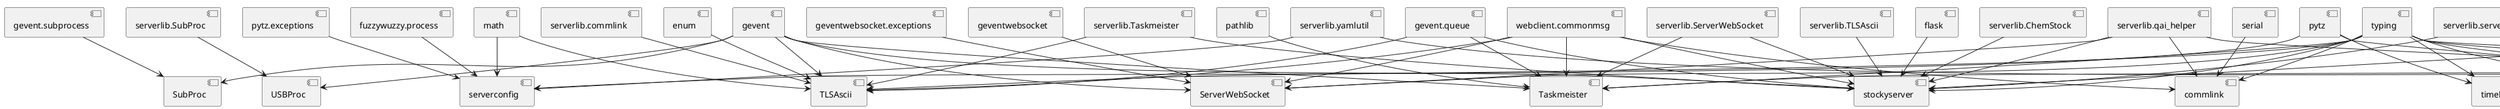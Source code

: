 @startuml
component [ChemStock] as ChemStock
component [LocChangeLib] as LocChangeLib
component [ServerWebSocket] as ServerWebSocket
component [SubProc] as SubProc
component [TLSAscii] as TLSAscii
component [Taskmeister] as Taskmeister
component [USBProc] as USBProc
component [__init__] as __init__
component [commlink] as commlink
component [datetime] as datetime
component [dateutil.parser] as dateutil.parser
component [enum] as enum
component [flask] as flask
component [fuzzywuzzy.process] as fuzzywuzzy.process
component [gevent] as gevent
component [gevent.queue] as gevent.queue
component [gevent.subprocess] as gevent.subprocess
component [geventwebsocket] as geventwebsocket
component [geventwebsocket.exceptions] as geventwebsocket.exceptions
component [hashlib] as hashlib
component [json] as json
component [logging] as logging
component [math] as math
component [os] as os
component [os.path] as os.path
component [pathlib] as pathlib
component [pytz] as pytz
component [pytz.exceptions] as pytz.exceptions
component [qai_helper] as qai_helper
component [random] as random
component [requests] as requests
component [serial] as serial
component [serverconfig] as serverconfig
component [serverlib.ChemStock] as serverlib.ChemStock
component [serverlib.ServerWebSocket] as serverlib.ServerWebSocket
component [serverlib.SubProc] as serverlib.SubProc
component [serverlib.TLSAscii] as serverlib.TLSAscii
component [serverlib.Taskmeister] as serverlib.Taskmeister
component [serverlib.commlink] as serverlib.commlink
component [serverlib.qai_helper] as serverlib.qai_helper
component [serverlib.serverconfig] as serverlib.serverconfig
component [serverlib.timelib] as serverlib.timelib
component [serverlib.yamlutil] as serverlib.yamlutil
component [sqlalchemy] as sqlalchemy
component [sqlalchemy.ext.declarative] as sqlalchemy.ext.declarative
component [sqlalchemy.orm] as sqlalchemy.orm
component [sqlite3] as sqlite3
component [stockyserver] as stockyserver
component [time] as time
component [timelib] as timelib
component [typing] as typing
component [webclient.commonmsg] as webclient.commonmsg
component [yaml] as yaml
component [yaml.parser] as yaml.parser
component [yaml.scanner] as yaml.scanner
component [yamlutil] as yamlutil
[logging] --> [ChemStock]
[sqlalchemy] --> [ChemStock]
[sqlalchemy.orm] --> [ChemStock]
[hashlib] --> [ChemStock]
[serverlib.yamlutil] --> [ChemStock]
[datetime] --> [ChemStock]
[sqlalchemy.ext.declarative] --> [ChemStock]
[serverlib.timelib] --> [ChemStock]
[serverlib.qai_helper] --> [ChemStock]
[typing] --> [ChemStock]
[json] --> [ChemStock]
[serverlib.serverconfig] --> [ChemStock]
[serverlib.timelib] --> [LocChangeLib]
[sqlite3] --> [LocChangeLib]
[typing] --> [LocChangeLib]
[serverlib.qai_helper] --> [ServerWebSocket]
[gevent] --> [ServerWebSocket]
[typing] --> [ServerWebSocket]
[geventwebsocket.exceptions] --> [ServerWebSocket]
[geventwebsocket] --> [ServerWebSocket]
[webclient.commonmsg] --> [ServerWebSocket]
[gevent.subprocess] --> [SubProc]
[gevent] --> [SubProc]
[serverlib.commlink] --> [TLSAscii]
[enum] --> [TLSAscii]
[math] --> [TLSAscii]
[gevent] --> [TLSAscii]
[typing] --> [TLSAscii]
[serverlib.Taskmeister] --> [TLSAscii]
[gevent.queue] --> [TLSAscii]
[webclient.commonmsg] --> [TLSAscii]
[pathlib] --> [Taskmeister]
[serverlib.ServerWebSocket] --> [Taskmeister]
[gevent] --> [Taskmeister]
[webclient.commonmsg] --> [Taskmeister]
[typing] --> [Taskmeister]
[gevent.queue] --> [Taskmeister]
[random] --> [Taskmeister]
[gevent] --> [USBProc]
[serverlib.SubProc] --> [USBProc]
[webclient.commonmsg] --> [commlink]
[typing] --> [commlink]
[serverlib.qai_helper] --> [commlink]
[serial] --> [commlink]
[logging] --> [qai_helper]
[time] --> [qai_helper]
[typing] --> [qai_helper]
[json] --> [qai_helper]
[requests] --> [qai_helper]
[random] --> [qai_helper]
[serverlib.yamlutil] --> [serverconfig]
[pytz.exceptions] --> [serverconfig]
[math] --> [serverconfig]
[fuzzywuzzy.process] --> [serverconfig]
[pytz] --> [serverconfig]
[flask] --> [stockyserver]
[serverlib.ChemStock] --> [stockyserver]
[serverlib.timelib] --> [stockyserver]
[serverlib.ServerWebSocket] --> [stockyserver]
[serverlib.qai_helper] --> [stockyserver]
[gevent] --> [stockyserver]
[webclient.commonmsg] --> [stockyserver]
[typing] --> [stockyserver]
[serverlib.TLSAscii] --> [stockyserver]
[serverlib.Taskmeister] --> [stockyserver]
[gevent.queue] --> [stockyserver]
[serverlib.serverconfig] --> [stockyserver]
[pytz] --> [timelib]
[dateutil.parser] --> [timelib]
[typing] --> [timelib]
[datetime] --> [timelib]
[os.path] --> [yamlutil]
[serverlib.timelib] --> [yamlutil]
[yaml.parser] --> [yamlutil]
[yaml] --> [yamlutil]
[typing] --> [yamlutil]
[os] --> [yamlutil]
[pytz] --> [yamlutil]
[yaml.scanner] --> [yamlutil]
@enduml
